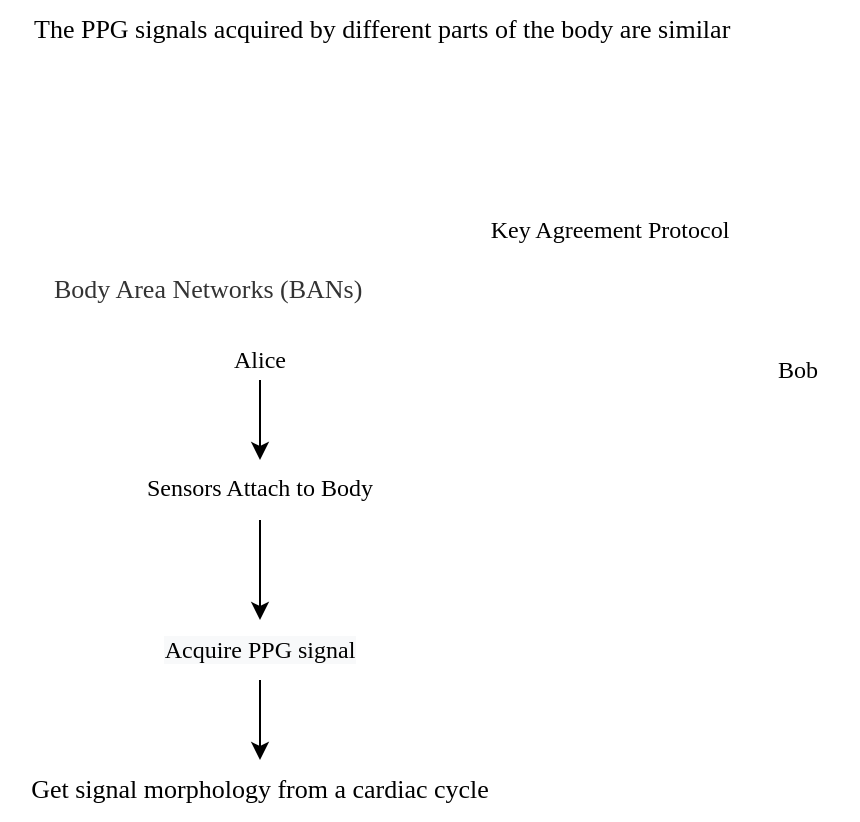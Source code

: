 <mxfile version="20.5.3" type="github">
  <diagram id="qhpH-VFlG7Zdw0DHhHbN" name="第 1 页">
    <mxGraphModel dx="1068" dy="941" grid="1" gridSize="10" guides="1" tooltips="1" connect="1" arrows="1" fold="1" page="1" pageScale="1" pageWidth="827" pageHeight="1169" math="0" shadow="0">
      <root>
        <mxCell id="0" />
        <mxCell id="1" parent="0" />
        <mxCell id="XnsMUMIPMgJ9rkLFDH2r-6" style="edgeStyle=orthogonalEdgeStyle;rounded=0;orthogonalLoop=1;jettySize=auto;html=1;fontFamily=Times New Roman;" edge="1" parent="1" source="XnsMUMIPMgJ9rkLFDH2r-2" target="XnsMUMIPMgJ9rkLFDH2r-5">
          <mxGeometry relative="1" as="geometry" />
        </mxCell>
        <mxCell id="XnsMUMIPMgJ9rkLFDH2r-2" value="Alice" style="text;html=1;strokeColor=none;fillColor=none;align=center;verticalAlign=middle;whiteSpace=wrap;rounded=0;fontFamily=Times New Roman;" vertex="1" parent="1">
          <mxGeometry x="115" y="180" width="60" height="20" as="geometry" />
        </mxCell>
        <mxCell id="XnsMUMIPMgJ9rkLFDH2r-3" value="Bob" style="text;html=1;strokeColor=none;fillColor=none;align=center;verticalAlign=middle;whiteSpace=wrap;rounded=0;fontFamily=Times New Roman;" vertex="1" parent="1">
          <mxGeometry x="384" y="180" width="60" height="30" as="geometry" />
        </mxCell>
        <mxCell id="XnsMUMIPMgJ9rkLFDH2r-4" value="Key Agreement Protocol" style="text;html=1;strokeColor=none;fillColor=none;align=center;verticalAlign=middle;whiteSpace=wrap;rounded=0;fontFamily=Times New Roman;" vertex="1" parent="1">
          <mxGeometry x="210" y="110" width="220" height="30" as="geometry" />
        </mxCell>
        <mxCell id="XnsMUMIPMgJ9rkLFDH2r-7" style="edgeStyle=orthogonalEdgeStyle;rounded=0;orthogonalLoop=1;jettySize=auto;html=1;fontFamily=Times New Roman;" edge="1" parent="1" source="XnsMUMIPMgJ9rkLFDH2r-5" target="XnsMUMIPMgJ9rkLFDH2r-11">
          <mxGeometry relative="1" as="geometry">
            <mxPoint x="145" y="310" as="targetPoint" />
          </mxGeometry>
        </mxCell>
        <mxCell id="XnsMUMIPMgJ9rkLFDH2r-5" value="Sensors Attach to Body" style="text;whiteSpace=wrap;html=1;align=center;fontFamily=Times New Roman;" vertex="1" parent="1">
          <mxGeometry x="70" y="240" width="150" height="30" as="geometry" />
        </mxCell>
        <mxCell id="XnsMUMIPMgJ9rkLFDH2r-9" value="&lt;span style=&quot;color: rgb(51, 51, 51); font-style: normal; font-variant-ligatures: normal; font-variant-caps: normal; font-weight: 400; letter-spacing: normal; orphans: 2; text-align: start; text-indent: 0px; text-transform: none; widows: 2; word-spacing: 0px; -webkit-text-stroke-width: 0px; background-color: rgb(255, 255, 255); text-decoration-thickness: initial; text-decoration-style: initial; text-decoration-color: initial; float: none; display: inline !important;&quot;&gt;&lt;font style=&quot;font-size: 13px;&quot;&gt;Body Area Networks (BANs)&lt;/font&gt;&lt;/span&gt;" style="text;whiteSpace=wrap;html=1;fontFamily=Times New Roman;" vertex="1" parent="1">
          <mxGeometry x="40" y="140" width="260" height="50" as="geometry" />
        </mxCell>
        <mxCell id="XnsMUMIPMgJ9rkLFDH2r-10" value="Get signal morphology from a cardiac cycle" style="text;whiteSpace=wrap;html=1;fontSize=13;fontFamily=Times New Roman;align=center;" vertex="1" parent="1">
          <mxGeometry x="15" y="390" width="260" height="30" as="geometry" />
        </mxCell>
        <mxCell id="XnsMUMIPMgJ9rkLFDH2r-13" style="edgeStyle=orthogonalEdgeStyle;rounded=0;orthogonalLoop=1;jettySize=auto;html=1;entryX=0.5;entryY=0;entryDx=0;entryDy=0;fontFamily=Times New Roman;fontSize=13;" edge="1" parent="1" source="XnsMUMIPMgJ9rkLFDH2r-11" target="XnsMUMIPMgJ9rkLFDH2r-10">
          <mxGeometry relative="1" as="geometry" />
        </mxCell>
        <mxCell id="XnsMUMIPMgJ9rkLFDH2r-11" value="&lt;span style=&quot;color: rgb(0, 0, 0); font-family: &amp;quot;Times New Roman&amp;quot;; font-size: 12px; font-style: normal; font-variant-ligatures: normal; font-variant-caps: normal; font-weight: 400; letter-spacing: normal; orphans: 2; text-indent: 0px; text-transform: none; widows: 2; word-spacing: 0px; -webkit-text-stroke-width: 0px; background-color: rgb(248, 249, 250); text-decoration-thickness: initial; text-decoration-style: initial; text-decoration-color: initial; float: none; display: inline !important;&quot;&gt;Acquire PPG signal&lt;/span&gt;" style="text;whiteSpace=wrap;html=1;fontSize=13;fontFamily=Times New Roman;align=center;" vertex="1" parent="1">
          <mxGeometry x="80" y="320" width="130" height="30" as="geometry" />
        </mxCell>
        <mxCell id="XnsMUMIPMgJ9rkLFDH2r-14" value="The PPG signals acquired by different parts of the body are similar" style="text;whiteSpace=wrap;html=1;fontSize=13;fontFamily=Times New Roman;" vertex="1" parent="1">
          <mxGeometry x="30" y="10" width="380" height="40" as="geometry" />
        </mxCell>
      </root>
    </mxGraphModel>
  </diagram>
</mxfile>
